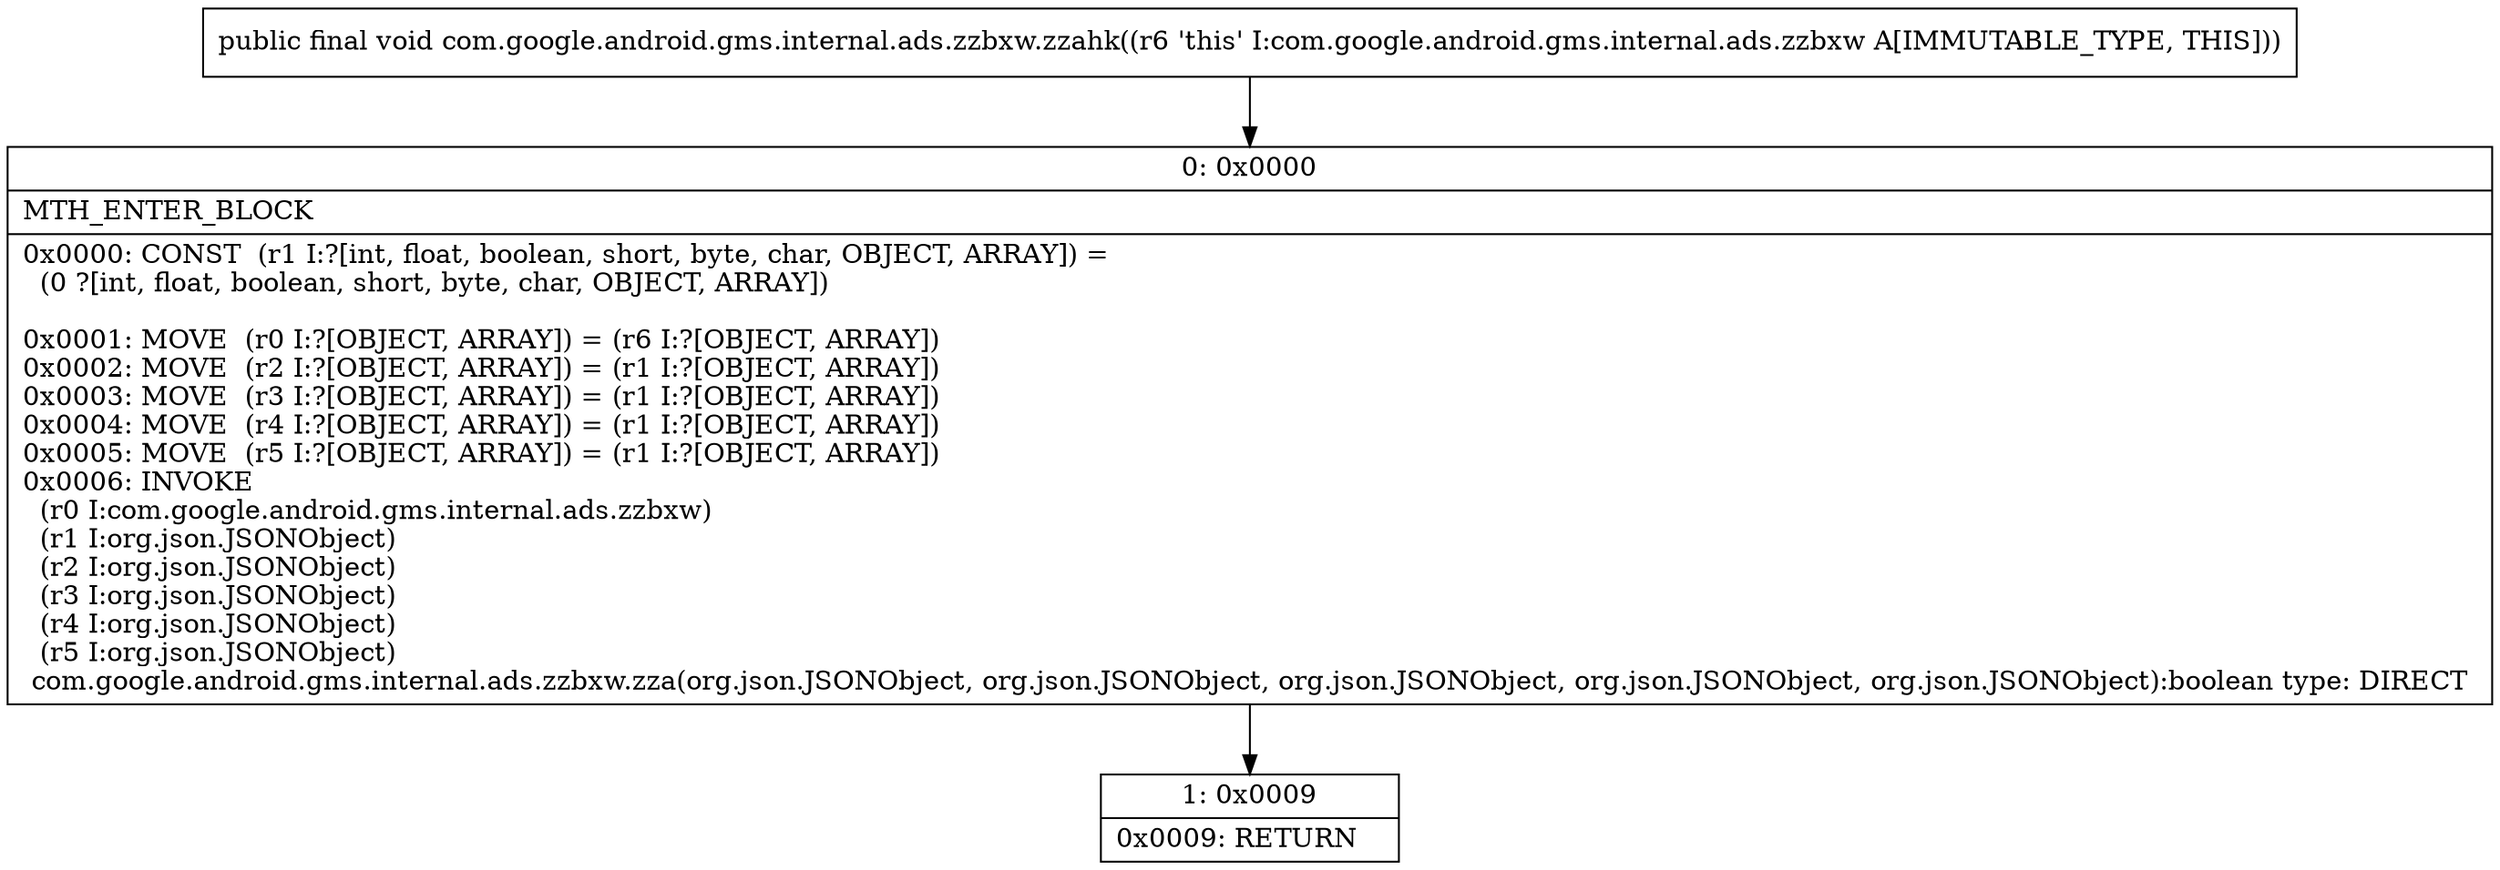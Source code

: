 digraph "CFG forcom.google.android.gms.internal.ads.zzbxw.zzahk()V" {
Node_0 [shape=record,label="{0\:\ 0x0000|MTH_ENTER_BLOCK\l|0x0000: CONST  (r1 I:?[int, float, boolean, short, byte, char, OBJECT, ARRAY]) = \l  (0 ?[int, float, boolean, short, byte, char, OBJECT, ARRAY])\l \l0x0001: MOVE  (r0 I:?[OBJECT, ARRAY]) = (r6 I:?[OBJECT, ARRAY]) \l0x0002: MOVE  (r2 I:?[OBJECT, ARRAY]) = (r1 I:?[OBJECT, ARRAY]) \l0x0003: MOVE  (r3 I:?[OBJECT, ARRAY]) = (r1 I:?[OBJECT, ARRAY]) \l0x0004: MOVE  (r4 I:?[OBJECT, ARRAY]) = (r1 I:?[OBJECT, ARRAY]) \l0x0005: MOVE  (r5 I:?[OBJECT, ARRAY]) = (r1 I:?[OBJECT, ARRAY]) \l0x0006: INVOKE  \l  (r0 I:com.google.android.gms.internal.ads.zzbxw)\l  (r1 I:org.json.JSONObject)\l  (r2 I:org.json.JSONObject)\l  (r3 I:org.json.JSONObject)\l  (r4 I:org.json.JSONObject)\l  (r5 I:org.json.JSONObject)\l com.google.android.gms.internal.ads.zzbxw.zza(org.json.JSONObject, org.json.JSONObject, org.json.JSONObject, org.json.JSONObject, org.json.JSONObject):boolean type: DIRECT \l}"];
Node_1 [shape=record,label="{1\:\ 0x0009|0x0009: RETURN   \l}"];
MethodNode[shape=record,label="{public final void com.google.android.gms.internal.ads.zzbxw.zzahk((r6 'this' I:com.google.android.gms.internal.ads.zzbxw A[IMMUTABLE_TYPE, THIS])) }"];
MethodNode -> Node_0;
Node_0 -> Node_1;
}

